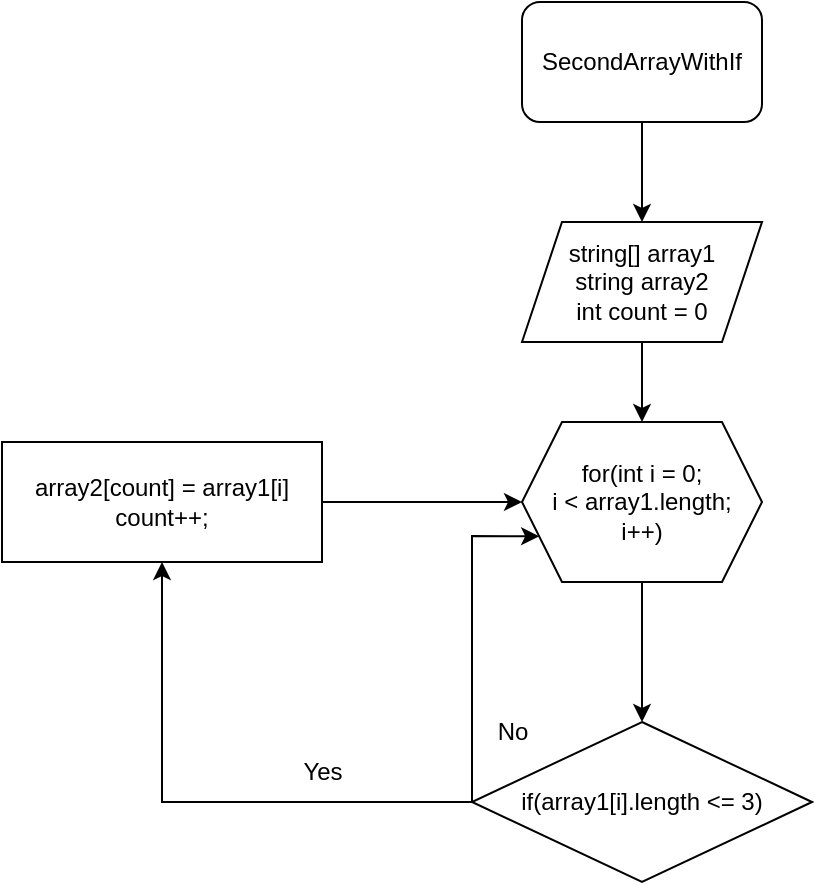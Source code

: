 <mxfile version="21.2.8" type="device">
  <diagram name="Страница 1" id="nOxSSANMu3LmypK6gOOs">
    <mxGraphModel dx="864" dy="556" grid="1" gridSize="10" guides="1" tooltips="1" connect="1" arrows="1" fold="1" page="1" pageScale="1" pageWidth="827" pageHeight="1169" math="0" shadow="0">
      <root>
        <mxCell id="0" />
        <mxCell id="1" parent="0" />
        <mxCell id="elYm2ucMNmTvDC7Vj4pd-3" value="" style="edgeStyle=orthogonalEdgeStyle;rounded=0;orthogonalLoop=1;jettySize=auto;html=1;" edge="1" parent="1" source="elYm2ucMNmTvDC7Vj4pd-1" target="elYm2ucMNmTvDC7Vj4pd-2">
          <mxGeometry relative="1" as="geometry" />
        </mxCell>
        <mxCell id="elYm2ucMNmTvDC7Vj4pd-1" value="SecondArrayWithIf" style="rounded=1;whiteSpace=wrap;html=1;" vertex="1" parent="1">
          <mxGeometry x="350" y="50" width="120" height="60" as="geometry" />
        </mxCell>
        <mxCell id="elYm2ucMNmTvDC7Vj4pd-9" value="" style="edgeStyle=orthogonalEdgeStyle;rounded=0;orthogonalLoop=1;jettySize=auto;html=1;" edge="1" parent="1" source="elYm2ucMNmTvDC7Vj4pd-2" target="elYm2ucMNmTvDC7Vj4pd-8">
          <mxGeometry relative="1" as="geometry" />
        </mxCell>
        <mxCell id="elYm2ucMNmTvDC7Vj4pd-2" value="string[] array1&lt;br&gt;string array2&lt;br&gt;int count = 0" style="shape=parallelogram;perimeter=parallelogramPerimeter;whiteSpace=wrap;html=1;fixedSize=1;" vertex="1" parent="1">
          <mxGeometry x="350" y="160" width="120" height="60" as="geometry" />
        </mxCell>
        <mxCell id="elYm2ucMNmTvDC7Vj4pd-20" value="" style="edgeStyle=orthogonalEdgeStyle;rounded=0;orthogonalLoop=1;jettySize=auto;html=1;" edge="1" parent="1" source="elYm2ucMNmTvDC7Vj4pd-8" target="elYm2ucMNmTvDC7Vj4pd-10">
          <mxGeometry relative="1" as="geometry" />
        </mxCell>
        <mxCell id="elYm2ucMNmTvDC7Vj4pd-8" value="for(int i = 0;&lt;br&gt;i &amp;lt; array1.length;&lt;br&gt;i++)" style="shape=hexagon;perimeter=hexagonPerimeter2;whiteSpace=wrap;html=1;fixedSize=1;" vertex="1" parent="1">
          <mxGeometry x="350" y="260" width="120" height="80" as="geometry" />
        </mxCell>
        <mxCell id="elYm2ucMNmTvDC7Vj4pd-13" value="" style="edgeStyle=orthogonalEdgeStyle;rounded=0;orthogonalLoop=1;jettySize=auto;html=1;" edge="1" parent="1" source="elYm2ucMNmTvDC7Vj4pd-10" target="elYm2ucMNmTvDC7Vj4pd-12">
          <mxGeometry relative="1" as="geometry" />
        </mxCell>
        <mxCell id="elYm2ucMNmTvDC7Vj4pd-10" value="if(array1[i].length &amp;lt;= 3)" style="rhombus;whiteSpace=wrap;html=1;" vertex="1" parent="1">
          <mxGeometry x="325" y="410" width="170" height="80" as="geometry" />
        </mxCell>
        <mxCell id="elYm2ucMNmTvDC7Vj4pd-14" value="" style="edgeStyle=orthogonalEdgeStyle;rounded=0;orthogonalLoop=1;jettySize=auto;html=1;" edge="1" parent="1" source="elYm2ucMNmTvDC7Vj4pd-12" target="elYm2ucMNmTvDC7Vj4pd-8">
          <mxGeometry relative="1" as="geometry" />
        </mxCell>
        <mxCell id="elYm2ucMNmTvDC7Vj4pd-12" value="array2[count] = array1[i]&lt;br&gt;count++;" style="whiteSpace=wrap;html=1;" vertex="1" parent="1">
          <mxGeometry x="90" y="270" width="160" height="60" as="geometry" />
        </mxCell>
        <mxCell id="elYm2ucMNmTvDC7Vj4pd-15" value="" style="endArrow=classic;html=1;rounded=0;exitX=0;exitY=0.5;exitDx=0;exitDy=0;entryX=0;entryY=0.75;entryDx=0;entryDy=0;" edge="1" parent="1" source="elYm2ucMNmTvDC7Vj4pd-10" target="elYm2ucMNmTvDC7Vj4pd-8">
          <mxGeometry width="50" height="50" relative="1" as="geometry">
            <mxPoint x="390" y="280" as="sourcePoint" />
            <mxPoint x="440" y="230" as="targetPoint" />
            <Array as="points">
              <mxPoint x="325" y="317" />
            </Array>
          </mxGeometry>
        </mxCell>
        <mxCell id="elYm2ucMNmTvDC7Vj4pd-16" value="Yes" style="text;html=1;align=center;verticalAlign=middle;resizable=0;points=[];autosize=1;strokeColor=none;fillColor=none;" vertex="1" parent="1">
          <mxGeometry x="230" y="420" width="40" height="30" as="geometry" />
        </mxCell>
        <mxCell id="elYm2ucMNmTvDC7Vj4pd-19" value="No" style="text;html=1;align=center;verticalAlign=middle;resizable=0;points=[];autosize=1;strokeColor=none;fillColor=none;" vertex="1" parent="1">
          <mxGeometry x="325" y="400" width="40" height="30" as="geometry" />
        </mxCell>
      </root>
    </mxGraphModel>
  </diagram>
</mxfile>
